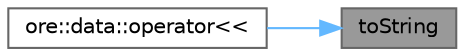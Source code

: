 digraph "toString"
{
 // INTERACTIVE_SVG=YES
 // LATEX_PDF_SIZE
  bgcolor="transparent";
  edge [fontname=Helvetica,fontsize=10,labelfontname=Helvetica,labelfontsize=10];
  node [fontname=Helvetica,fontsize=10,shape=box,height=0.2,width=0.4];
  rankdir="RL";
  Node1 [label="toString",height=0.2,width=0.4,color="gray40", fillcolor="grey60", style="filled", fontcolor="black",tooltip="Write the Strike object to string."];
  Node1 -> Node2 [dir="back",color="steelblue1",style="solid"];
  Node2 [label="ore::data::operator\<\<",height=0.2,width=0.4,color="grey40", fillcolor="white", style="filled",URL="$namespaceore_1_1data.html#ae2ca045ab25d6ada22c1567d310e3656",tooltip="Write strike to stream."];
}
